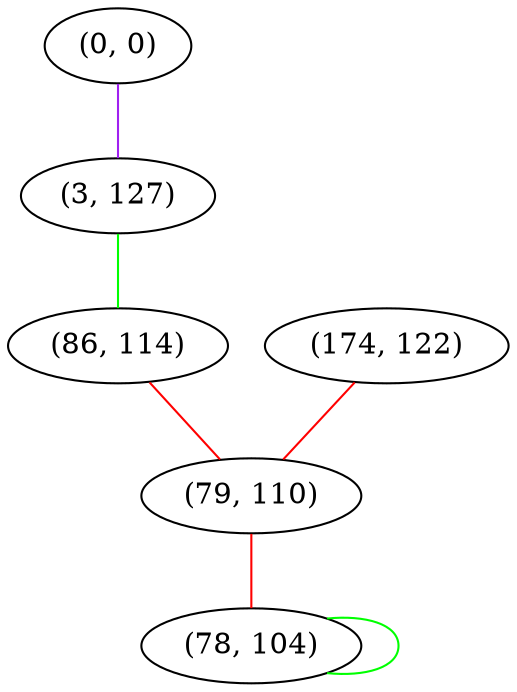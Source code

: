 graph "" {
"(0, 0)";
"(174, 122)";
"(3, 127)";
"(86, 114)";
"(79, 110)";
"(78, 104)";
"(0, 0)" -- "(3, 127)"  [color=purple, key=0, weight=4];
"(174, 122)" -- "(79, 110)"  [color=red, key=0, weight=1];
"(3, 127)" -- "(86, 114)"  [color=green, key=0, weight=2];
"(86, 114)" -- "(79, 110)"  [color=red, key=0, weight=1];
"(79, 110)" -- "(78, 104)"  [color=red, key=0, weight=1];
"(78, 104)" -- "(78, 104)"  [color=green, key=0, weight=2];
}
